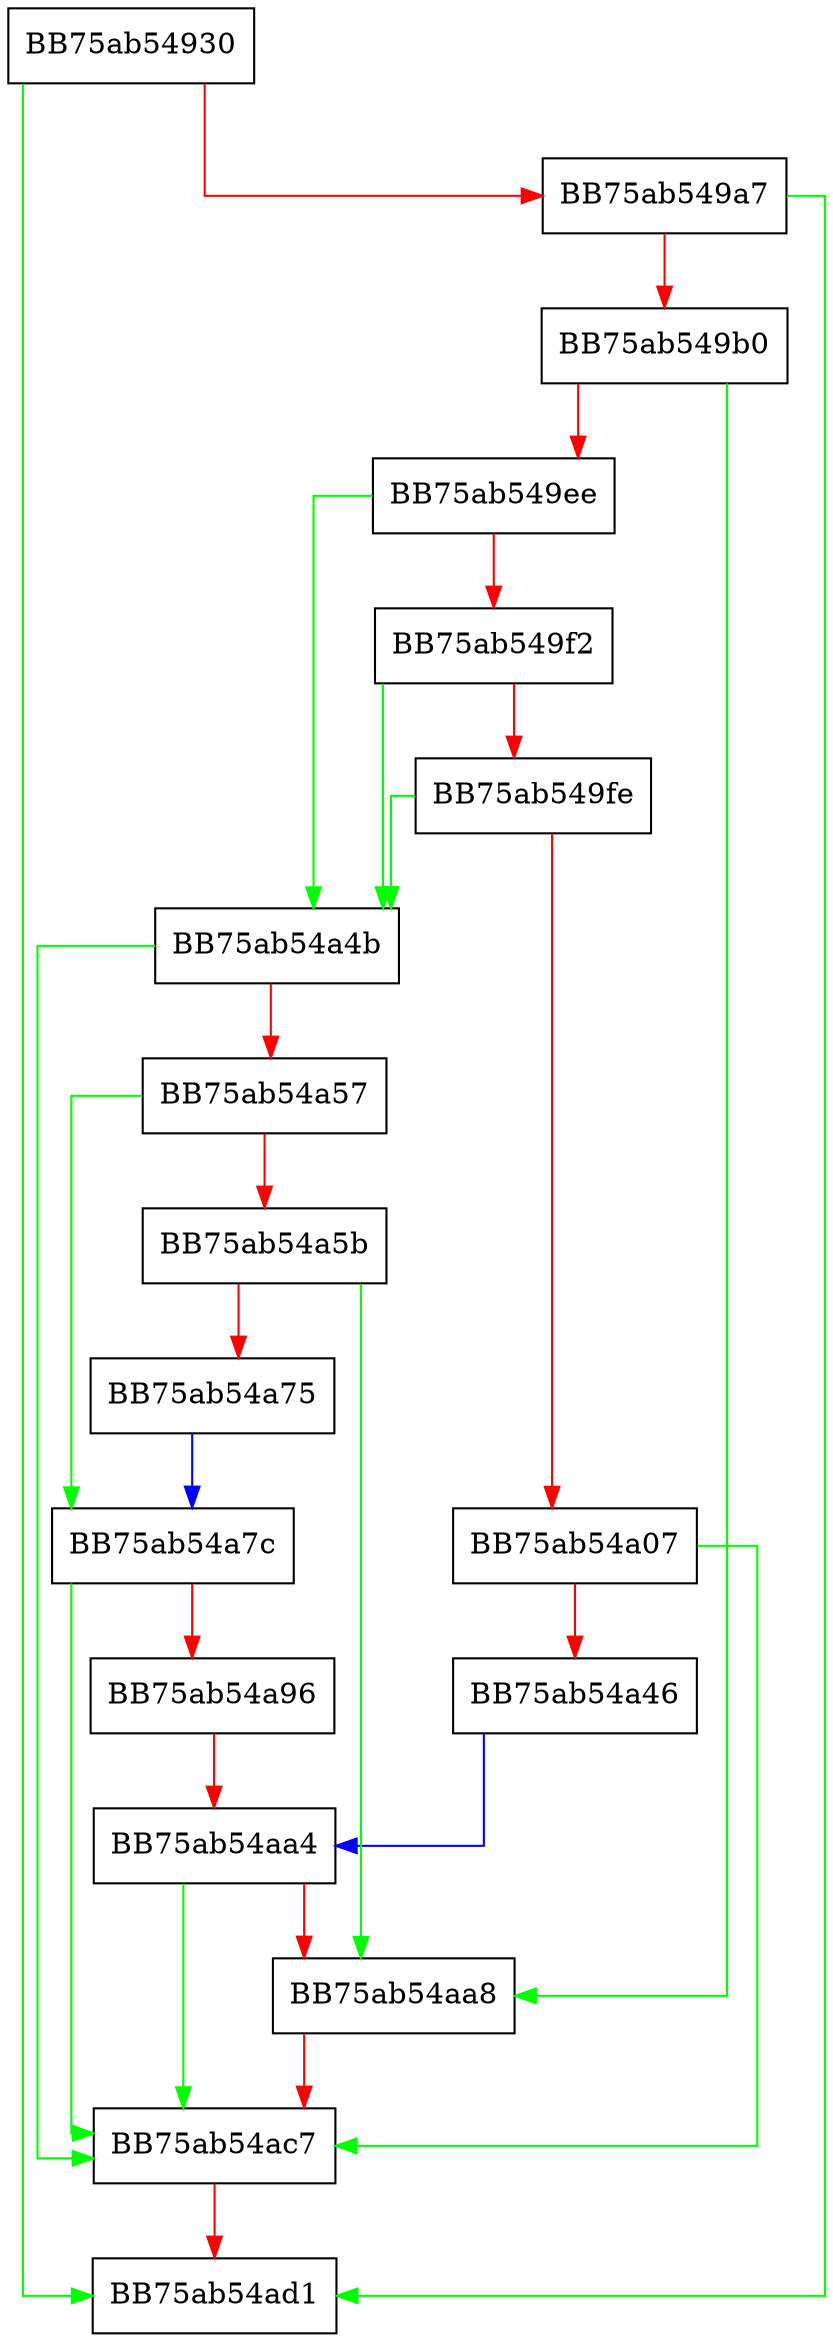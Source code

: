 digraph renameTableTest {
  node [shape="box"];
  graph [splines=ortho];
  BB75ab54930 -> BB75ab54ad1 [color="green"];
  BB75ab54930 -> BB75ab549a7 [color="red"];
  BB75ab549a7 -> BB75ab54ad1 [color="green"];
  BB75ab549a7 -> BB75ab549b0 [color="red"];
  BB75ab549b0 -> BB75ab54aa8 [color="green"];
  BB75ab549b0 -> BB75ab549ee [color="red"];
  BB75ab549ee -> BB75ab54a4b [color="green"];
  BB75ab549ee -> BB75ab549f2 [color="red"];
  BB75ab549f2 -> BB75ab54a4b [color="green"];
  BB75ab549f2 -> BB75ab549fe [color="red"];
  BB75ab549fe -> BB75ab54a4b [color="green"];
  BB75ab549fe -> BB75ab54a07 [color="red"];
  BB75ab54a07 -> BB75ab54ac7 [color="green"];
  BB75ab54a07 -> BB75ab54a46 [color="red"];
  BB75ab54a46 -> BB75ab54aa4 [color="blue"];
  BB75ab54a4b -> BB75ab54ac7 [color="green"];
  BB75ab54a4b -> BB75ab54a57 [color="red"];
  BB75ab54a57 -> BB75ab54a7c [color="green"];
  BB75ab54a57 -> BB75ab54a5b [color="red"];
  BB75ab54a5b -> BB75ab54aa8 [color="green"];
  BB75ab54a5b -> BB75ab54a75 [color="red"];
  BB75ab54a75 -> BB75ab54a7c [color="blue"];
  BB75ab54a7c -> BB75ab54ac7 [color="green"];
  BB75ab54a7c -> BB75ab54a96 [color="red"];
  BB75ab54a96 -> BB75ab54aa4 [color="red"];
  BB75ab54aa4 -> BB75ab54ac7 [color="green"];
  BB75ab54aa4 -> BB75ab54aa8 [color="red"];
  BB75ab54aa8 -> BB75ab54ac7 [color="red"];
  BB75ab54ac7 -> BB75ab54ad1 [color="red"];
}